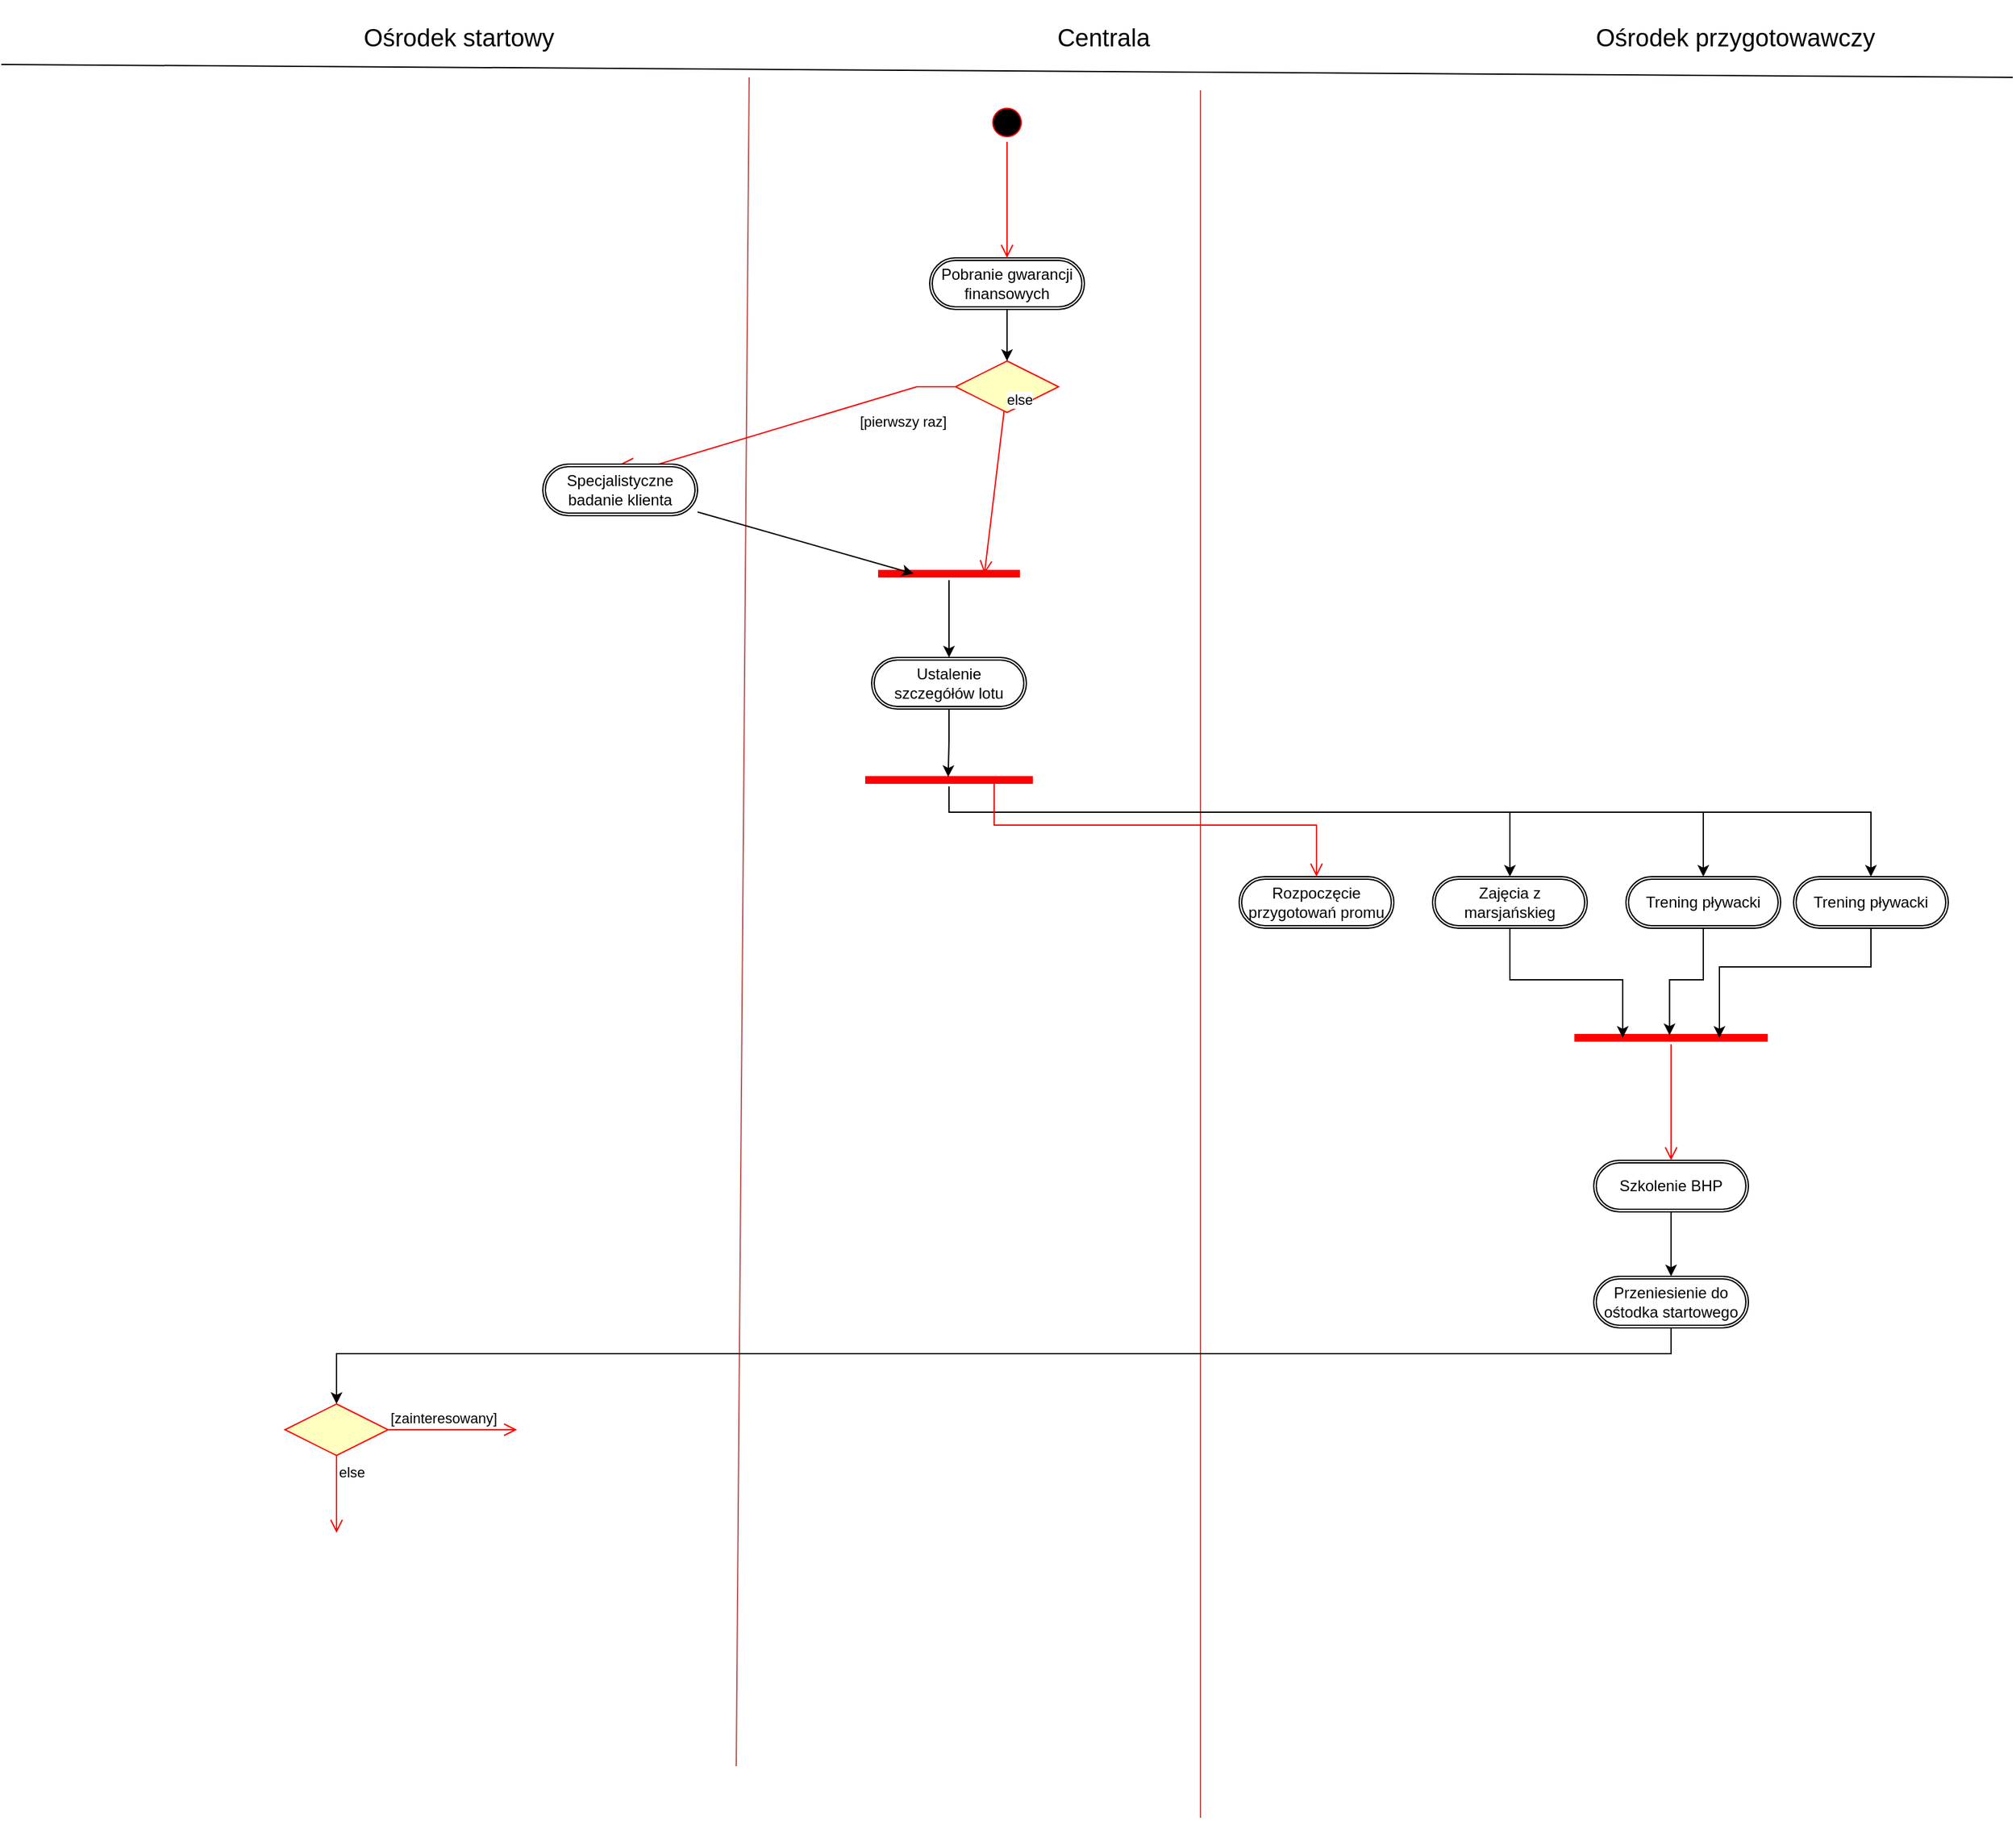 <mxfile version="24.0.5" type="github">
  <diagram name="Strona-1" id="fh5TAvCRtC4qOcJ-2T7q">
    <mxGraphModel dx="1545" dy="2412" grid="1" gridSize="10" guides="1" tooltips="1" connect="1" arrows="1" fold="1" page="1" pageScale="1" pageWidth="827" pageHeight="1169" math="0" shadow="0">
      <root>
        <mxCell id="0" />
        <mxCell id="1" parent="0" />
        <mxCell id="5CeIky1JOv600O0GGPSP-2" value="" style="ellipse;html=1;shape=startState;fillColor=#000000;strokeColor=#ff0000;" vertex="1" parent="1">
          <mxGeometry x="315" y="60" width="30" height="30" as="geometry" />
        </mxCell>
        <mxCell id="5CeIky1JOv600O0GGPSP-3" value="" style="edgeStyle=orthogonalEdgeStyle;html=1;verticalAlign=bottom;endArrow=open;endSize=8;strokeColor=#ff0000;rounded=0;entryX=0.5;entryY=0;entryDx=0;entryDy=0;" edge="1" source="5CeIky1JOv600O0GGPSP-2" parent="1" target="5CeIky1JOv600O0GGPSP-15">
          <mxGeometry relative="1" as="geometry">
            <mxPoint x="415" y="130" as="targetPoint" />
            <Array as="points">
              <mxPoint x="330" y="140" />
              <mxPoint x="330" y="140" />
            </Array>
          </mxGeometry>
        </mxCell>
        <mxCell id="5CeIky1JOv600O0GGPSP-4" value="&lt;font style=&quot;font-size: 19px;&quot;&gt;Centrala&lt;/font&gt;" style="text;html=1;align=center;verticalAlign=middle;whiteSpace=wrap;rounded=0;" vertex="1" parent="1">
          <mxGeometry x="340" y="-20" width="130" height="60" as="geometry" />
        </mxCell>
        <mxCell id="5CeIky1JOv600O0GGPSP-5" value="" style="endArrow=none;html=1;rounded=0;" edge="1" parent="1">
          <mxGeometry width="50" height="50" relative="1" as="geometry">
            <mxPoint x="-450" y="30" as="sourcePoint" />
            <mxPoint x="1110" y="40" as="targetPoint" />
          </mxGeometry>
        </mxCell>
        <mxCell id="5CeIky1JOv600O0GGPSP-6" value="" style="endArrow=none;html=1;rounded=0;fillColor=#f8cecc;strokeColor=#b85450;" edge="1" parent="1">
          <mxGeometry width="50" height="50" relative="1" as="geometry">
            <mxPoint x="120" y="1350" as="sourcePoint" />
            <mxPoint x="130" y="40" as="targetPoint" />
          </mxGeometry>
        </mxCell>
        <mxCell id="5CeIky1JOv600O0GGPSP-7" value="" style="endArrow=none;html=1;rounded=0;fillColor=#f8cecc;strokeColor=#b85450;" edge="1" parent="1">
          <mxGeometry width="50" height="50" relative="1" as="geometry">
            <mxPoint x="480" y="1390" as="sourcePoint" />
            <mxPoint x="480" y="50" as="targetPoint" />
          </mxGeometry>
        </mxCell>
        <mxCell id="5CeIky1JOv600O0GGPSP-8" value="&lt;font style=&quot;font-size: 19px;&quot;&gt;Ośrodek przygotowawczy&lt;/font&gt;" style="text;html=1;align=center;verticalAlign=middle;whiteSpace=wrap;rounded=0;" vertex="1" parent="1">
          <mxGeometry x="780" y="-20" width="230" height="60" as="geometry" />
        </mxCell>
        <mxCell id="5CeIky1JOv600O0GGPSP-9" value="&lt;font style=&quot;font-size: 19px;&quot;&gt;Ośrodek startowy&lt;/font&gt;" style="text;html=1;align=center;verticalAlign=middle;whiteSpace=wrap;rounded=0;" vertex="1" parent="1">
          <mxGeometry x="-220" y="-20" width="250" height="60" as="geometry" />
        </mxCell>
        <mxCell id="5CeIky1JOv600O0GGPSP-11" value="" style="rhombus;whiteSpace=wrap;html=1;fontColor=#000000;fillColor=#ffffc0;strokeColor=#ff0000;" vertex="1" parent="1">
          <mxGeometry x="290" y="260" width="80" height="40" as="geometry" />
        </mxCell>
        <mxCell id="5CeIky1JOv600O0GGPSP-12" value="else" style="html=1;align=left;verticalAlign=bottom;endArrow=open;endSize=8;strokeColor=#ff0000;rounded=0;entryX=0.75;entryY=0.5;entryDx=0;entryDy=0;entryPerimeter=0;" edge="1" source="5CeIky1JOv600O0GGPSP-11" parent="1" target="5CeIky1JOv600O0GGPSP-20">
          <mxGeometry x="-1" relative="1" as="geometry">
            <mxPoint x="300" y="370" as="targetPoint" />
          </mxGeometry>
        </mxCell>
        <mxCell id="5CeIky1JOv600O0GGPSP-13" value="[pierwszy raz]" style="edgeStyle=entityRelationEdgeStyle;html=1;align=left;verticalAlign=top;endArrow=open;endSize=8;strokeColor=#ff0000;rounded=0;entryX=0.5;entryY=0;entryDx=0;entryDy=0;" edge="1" source="5CeIky1JOv600O0GGPSP-11" parent="1" target="5CeIky1JOv600O0GGPSP-17">
          <mxGeometry x="-0.418" relative="1" as="geometry">
            <mxPoint x="30" y="330" as="targetPoint" />
            <mxPoint as="offset" />
          </mxGeometry>
        </mxCell>
        <mxCell id="5CeIky1JOv600O0GGPSP-16" style="edgeStyle=orthogonalEdgeStyle;rounded=0;orthogonalLoop=1;jettySize=auto;html=1;entryX=0.5;entryY=0;entryDx=0;entryDy=0;" edge="1" parent="1" source="5CeIky1JOv600O0GGPSP-15" target="5CeIky1JOv600O0GGPSP-11">
          <mxGeometry relative="1" as="geometry" />
        </mxCell>
        <mxCell id="5CeIky1JOv600O0GGPSP-15" value="Pobranie gwarancji finansowych" style="shape=ext;double=1;rounded=1;whiteSpace=wrap;html=1;arcSize=50;" vertex="1" parent="1">
          <mxGeometry x="270" y="180" width="120" height="40" as="geometry" />
        </mxCell>
        <mxCell id="5CeIky1JOv600O0GGPSP-17" value="Specjalistyczne badanie klienta" style="shape=ext;double=1;rounded=1;whiteSpace=wrap;html=1;arcSize=50;" vertex="1" parent="1">
          <mxGeometry x="-30" y="340" width="120" height="40" as="geometry" />
        </mxCell>
        <mxCell id="5CeIky1JOv600O0GGPSP-18" value="Ustalenie szczegółów lotu" style="shape=ext;double=1;rounded=1;whiteSpace=wrap;html=1;arcSize=50;" vertex="1" parent="1">
          <mxGeometry x="225" y="490" width="120" height="40" as="geometry" />
        </mxCell>
        <mxCell id="5CeIky1JOv600O0GGPSP-21" style="edgeStyle=orthogonalEdgeStyle;rounded=0;orthogonalLoop=1;jettySize=auto;html=1;entryX=0.5;entryY=0;entryDx=0;entryDy=0;" edge="1" parent="1" source="5CeIky1JOv600O0GGPSP-20" target="5CeIky1JOv600O0GGPSP-18">
          <mxGeometry relative="1" as="geometry" />
        </mxCell>
        <mxCell id="5CeIky1JOv600O0GGPSP-20" value="" style="shape=line;html=1;strokeWidth=6;strokeColor=#ff0000;" vertex="1" parent="1">
          <mxGeometry x="230" y="420" width="110" height="10" as="geometry" />
        </mxCell>
        <mxCell id="5CeIky1JOv600O0GGPSP-22" style="rounded=0;orthogonalLoop=1;jettySize=auto;html=1;entryX=0.25;entryY=0.5;entryDx=0;entryDy=0;entryPerimeter=0;" edge="1" parent="1" source="5CeIky1JOv600O0GGPSP-17" target="5CeIky1JOv600O0GGPSP-20">
          <mxGeometry relative="1" as="geometry" />
        </mxCell>
        <mxCell id="5CeIky1JOv600O0GGPSP-23" value="Rozpoczęcie przygotowań promu" style="shape=ext;double=1;rounded=1;whiteSpace=wrap;html=1;arcSize=50;" vertex="1" parent="1">
          <mxGeometry x="510" y="660" width="120" height="40" as="geometry" />
        </mxCell>
        <mxCell id="5CeIky1JOv600O0GGPSP-48" style="edgeStyle=orthogonalEdgeStyle;rounded=0;orthogonalLoop=1;jettySize=auto;html=1;entryX=0.5;entryY=0;entryDx=0;entryDy=0;" edge="1" parent="1" source="5CeIky1JOv600O0GGPSP-26" target="5CeIky1JOv600O0GGPSP-33">
          <mxGeometry relative="1" as="geometry">
            <Array as="points">
              <mxPoint x="285" y="610" />
              <mxPoint x="720" y="610" />
            </Array>
          </mxGeometry>
        </mxCell>
        <mxCell id="5CeIky1JOv600O0GGPSP-49" style="edgeStyle=orthogonalEdgeStyle;rounded=0;orthogonalLoop=1;jettySize=auto;html=1;entryX=0.5;entryY=0;entryDx=0;entryDy=0;" edge="1" parent="1" source="5CeIky1JOv600O0GGPSP-26" target="5CeIky1JOv600O0GGPSP-31">
          <mxGeometry relative="1" as="geometry">
            <Array as="points">
              <mxPoint x="285" y="610" />
              <mxPoint x="870" y="610" />
            </Array>
          </mxGeometry>
        </mxCell>
        <mxCell id="5CeIky1JOv600O0GGPSP-50" style="edgeStyle=orthogonalEdgeStyle;rounded=0;orthogonalLoop=1;jettySize=auto;html=1;entryX=0.5;entryY=0;entryDx=0;entryDy=0;" edge="1" parent="1" source="5CeIky1JOv600O0GGPSP-26" target="5CeIky1JOv600O0GGPSP-29">
          <mxGeometry relative="1" as="geometry">
            <Array as="points">
              <mxPoint x="285" y="610" />
              <mxPoint x="1000" y="610" />
            </Array>
          </mxGeometry>
        </mxCell>
        <mxCell id="5CeIky1JOv600O0GGPSP-26" value="" style="shape=line;html=1;strokeWidth=6;strokeColor=#ff0000;" vertex="1" parent="1">
          <mxGeometry x="220" y="580" width="130" height="10" as="geometry" />
        </mxCell>
        <mxCell id="5CeIky1JOv600O0GGPSP-27" value="" style="edgeStyle=orthogonalEdgeStyle;html=1;verticalAlign=bottom;endArrow=open;endSize=8;strokeColor=#ff0000;rounded=0;entryX=0.5;entryY=0;entryDx=0;entryDy=0;" edge="1" parent="1" target="5CeIky1JOv600O0GGPSP-23">
          <mxGeometry relative="1" as="geometry">
            <mxPoint x="315" y="660" as="targetPoint" />
            <mxPoint x="320" y="587" as="sourcePoint" />
            <Array as="points">
              <mxPoint x="320" y="620" />
              <mxPoint x="570" y="620" />
            </Array>
          </mxGeometry>
        </mxCell>
        <mxCell id="5CeIky1JOv600O0GGPSP-28" style="edgeStyle=orthogonalEdgeStyle;rounded=0;orthogonalLoop=1;jettySize=auto;html=1;entryX=0.495;entryY=0.267;entryDx=0;entryDy=0;entryPerimeter=0;" edge="1" parent="1" source="5CeIky1JOv600O0GGPSP-18" target="5CeIky1JOv600O0GGPSP-26">
          <mxGeometry relative="1" as="geometry" />
        </mxCell>
        <mxCell id="5CeIky1JOv600O0GGPSP-29" value="Trening pływacki" style="shape=ext;double=1;rounded=1;whiteSpace=wrap;html=1;arcSize=50;" vertex="1" parent="1">
          <mxGeometry x="940" y="660" width="120" height="40" as="geometry" />
        </mxCell>
        <mxCell id="5CeIky1JOv600O0GGPSP-31" value="Trening pływacki" style="shape=ext;double=1;rounded=1;whiteSpace=wrap;html=1;arcSize=50;" vertex="1" parent="1">
          <mxGeometry x="810" y="660" width="120" height="40" as="geometry" />
        </mxCell>
        <mxCell id="5CeIky1JOv600O0GGPSP-33" value="Zajęcia z marsjańskieg" style="shape=ext;double=1;rounded=1;whiteSpace=wrap;html=1;arcSize=50;" vertex="1" parent="1">
          <mxGeometry x="660" y="660" width="120" height="40" as="geometry" />
        </mxCell>
        <mxCell id="5CeIky1JOv600O0GGPSP-47" style="edgeStyle=orthogonalEdgeStyle;rounded=0;orthogonalLoop=1;jettySize=auto;html=1;entryX=0.5;entryY=0;entryDx=0;entryDy=0;" edge="1" parent="1" source="5CeIky1JOv600O0GGPSP-36" target="5CeIky1JOv600O0GGPSP-46">
          <mxGeometry relative="1" as="geometry" />
        </mxCell>
        <mxCell id="5CeIky1JOv600O0GGPSP-36" value="Szkolenie BHP" style="shape=ext;double=1;rounded=1;whiteSpace=wrap;html=1;arcSize=50;" vertex="1" parent="1">
          <mxGeometry x="785" y="880" width="120" height="40" as="geometry" />
        </mxCell>
        <mxCell id="5CeIky1JOv600O0GGPSP-41" value="" style="shape=line;html=1;strokeWidth=6;strokeColor=#ff0000;" vertex="1" parent="1">
          <mxGeometry x="770" y="780" width="150" height="10" as="geometry" />
        </mxCell>
        <mxCell id="5CeIky1JOv600O0GGPSP-42" value="" style="edgeStyle=orthogonalEdgeStyle;html=1;verticalAlign=bottom;endArrow=open;endSize=8;strokeColor=#ff0000;rounded=0;entryX=0.5;entryY=0;entryDx=0;entryDy=0;" edge="1" source="5CeIky1JOv600O0GGPSP-41" parent="1">
          <mxGeometry relative="1" as="geometry">
            <mxPoint x="845" y="880" as="targetPoint" />
          </mxGeometry>
        </mxCell>
        <mxCell id="5CeIky1JOv600O0GGPSP-43" style="edgeStyle=orthogonalEdgeStyle;rounded=0;orthogonalLoop=1;jettySize=auto;html=1;entryX=0.25;entryY=0.5;entryDx=0;entryDy=0;entryPerimeter=0;" edge="1" parent="1" source="5CeIky1JOv600O0GGPSP-33" target="5CeIky1JOv600O0GGPSP-41">
          <mxGeometry relative="1" as="geometry" />
        </mxCell>
        <mxCell id="5CeIky1JOv600O0GGPSP-44" style="edgeStyle=orthogonalEdgeStyle;rounded=0;orthogonalLoop=1;jettySize=auto;html=1;entryX=0.492;entryY=0.3;entryDx=0;entryDy=0;entryPerimeter=0;" edge="1" parent="1" source="5CeIky1JOv600O0GGPSP-31" target="5CeIky1JOv600O0GGPSP-41">
          <mxGeometry relative="1" as="geometry" />
        </mxCell>
        <mxCell id="5CeIky1JOv600O0GGPSP-45" style="edgeStyle=orthogonalEdgeStyle;rounded=0;orthogonalLoop=1;jettySize=auto;html=1;entryX=0.75;entryY=0.5;entryDx=0;entryDy=0;entryPerimeter=0;" edge="1" parent="1" source="5CeIky1JOv600O0GGPSP-29" target="5CeIky1JOv600O0GGPSP-41">
          <mxGeometry relative="1" as="geometry">
            <Array as="points">
              <mxPoint x="1000" y="730" />
              <mxPoint x="882" y="730" />
            </Array>
          </mxGeometry>
        </mxCell>
        <mxCell id="5CeIky1JOv600O0GGPSP-55" style="edgeStyle=orthogonalEdgeStyle;rounded=0;orthogonalLoop=1;jettySize=auto;html=1;entryX=0.5;entryY=0;entryDx=0;entryDy=0;" edge="1" parent="1" source="5CeIky1JOv600O0GGPSP-46" target="5CeIky1JOv600O0GGPSP-51">
          <mxGeometry relative="1" as="geometry">
            <Array as="points">
              <mxPoint x="845" y="1030" />
              <mxPoint x="-190" y="1030" />
            </Array>
          </mxGeometry>
        </mxCell>
        <mxCell id="5CeIky1JOv600O0GGPSP-46" value="Przeniesienie do ośtodka startowego" style="shape=ext;double=1;rounded=1;whiteSpace=wrap;html=1;arcSize=50;" vertex="1" parent="1">
          <mxGeometry x="785" y="970" width="120" height="40" as="geometry" />
        </mxCell>
        <mxCell id="5CeIky1JOv600O0GGPSP-51" value="" style="rhombus;whiteSpace=wrap;html=1;fontColor=#000000;fillColor=#ffffc0;strokeColor=#ff0000;" vertex="1" parent="1">
          <mxGeometry x="-230" y="1069" width="80" height="40" as="geometry" />
        </mxCell>
        <mxCell id="5CeIky1JOv600O0GGPSP-52" value="[zainteresowany]" style="edgeStyle=orthogonalEdgeStyle;html=1;align=left;verticalAlign=bottom;endArrow=open;endSize=8;strokeColor=#ff0000;rounded=0;" edge="1" source="5CeIky1JOv600O0GGPSP-51" parent="1">
          <mxGeometry x="-1" relative="1" as="geometry">
            <mxPoint x="-50" y="1089" as="targetPoint" />
            <mxPoint as="offset" />
          </mxGeometry>
        </mxCell>
        <mxCell id="5CeIky1JOv600O0GGPSP-53" value="else&lt;div&gt;&lt;br&gt;&lt;/div&gt;" style="edgeStyle=orthogonalEdgeStyle;html=1;align=left;verticalAlign=top;endArrow=open;endSize=8;strokeColor=#ff0000;rounded=0;" edge="1" source="5CeIky1JOv600O0GGPSP-51" parent="1">
          <mxGeometry x="-1" relative="1" as="geometry">
            <mxPoint x="-190" y="1169" as="targetPoint" />
          </mxGeometry>
        </mxCell>
      </root>
    </mxGraphModel>
  </diagram>
</mxfile>
